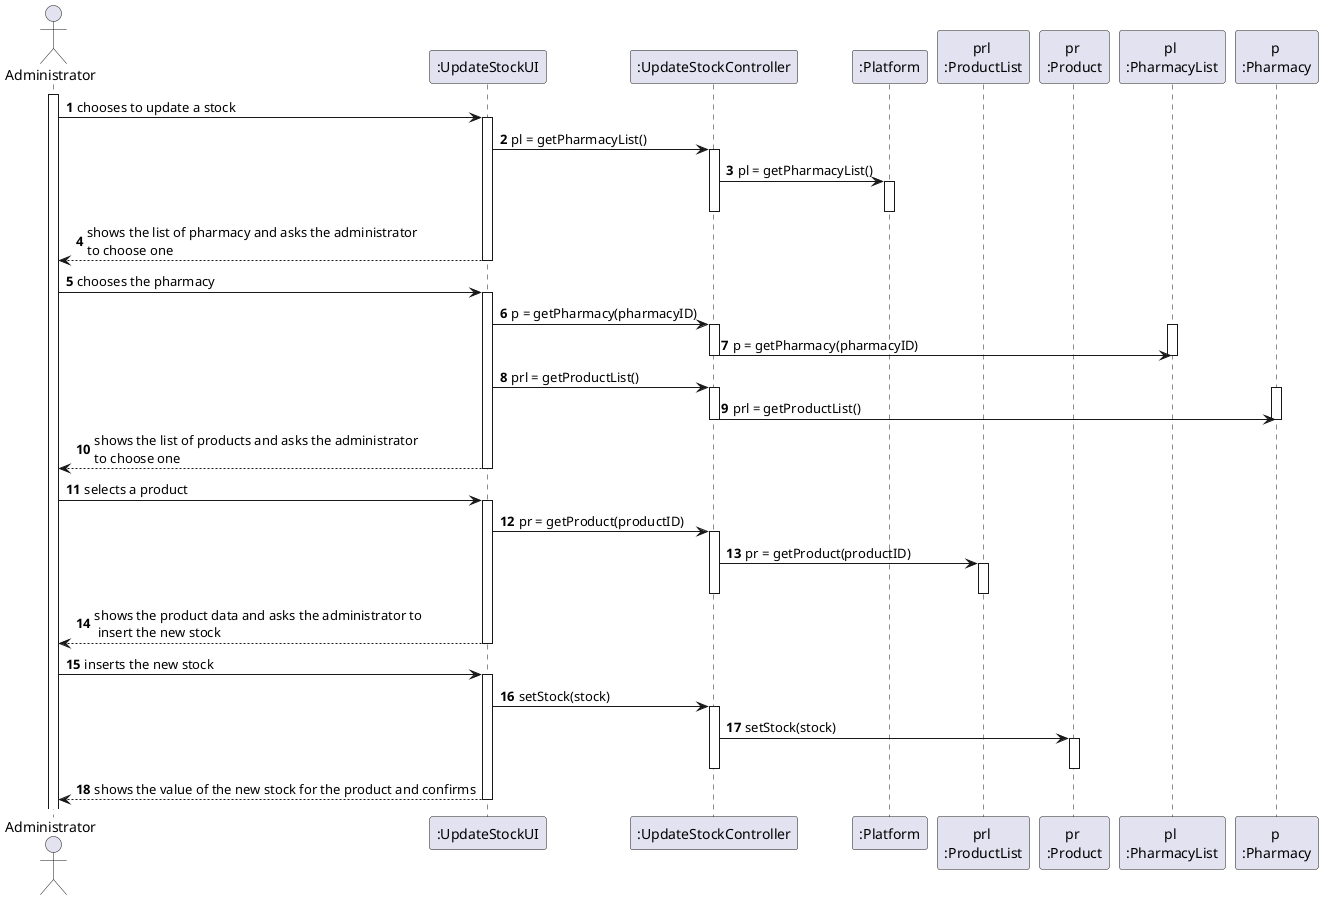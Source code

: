 @startuml
autonumber

actor "Administrator" as ADM
participant ":UpdateStockUI" as UI
participant ":UpdateStockController" as CTRL
participant ":Platform" as PLAT
participant "prl \n:ProductList" as PRL
participant "pr \n:Product" as PR
participant "pl \n:PharmacyList" as PL
participant "p \n:Pharmacy" as P

activate ADM
ADM -> UI :  chooses to update a stock
activate UI
UI -> CTRL : pl = getPharmacyList()
activate CTRL
CTRL -> PLAT : pl = getPharmacyList()
activate PLAT
deactivate PLAT
deactivate CTRL
UI --> ADM : shows the list of pharmacy and asks the administrator\nto choose one
deactivate UI





ADM -> UI :  chooses the pharmacy
activate UI
UI -> CTRL : p = getPharmacy(pharmacyID)
activate CTRL
activate PL
CTRL -> PL : p = getPharmacy(pharmacyID)
deactivate PL
deactivate CTRL
UI -> CTRL : prl = getProductList()
activate CTRL
activate P
CTRL -> P : prl = getProductList()
deactivate P
deactivate CTRL
UI --> ADM : shows the list of products and asks the administrator\nto choose one
deactivate UI


ADM -> UI : selects a product
activate UI
UI -> CTRL : pr = getProduct(productID)
activate CTRL
CTRL -> PRL : pr = getProduct(productID)
activate PRL
deactivate PRL
deactivate CTRL
UI --> ADM : shows the product data and asks the administrator to\n insert the new stock
deactivate UI

ADM -> UI : inserts the new stock
activate UI
UI -> CTRL : setStock(stock)
activate CTRL
CTRL -> PR : setStock(stock)
activate PR
deactivate PR
deactivate CTRL
UI --> ADM : shows the value of the new stock for the product and confirms
deactivate UI

@enduml

